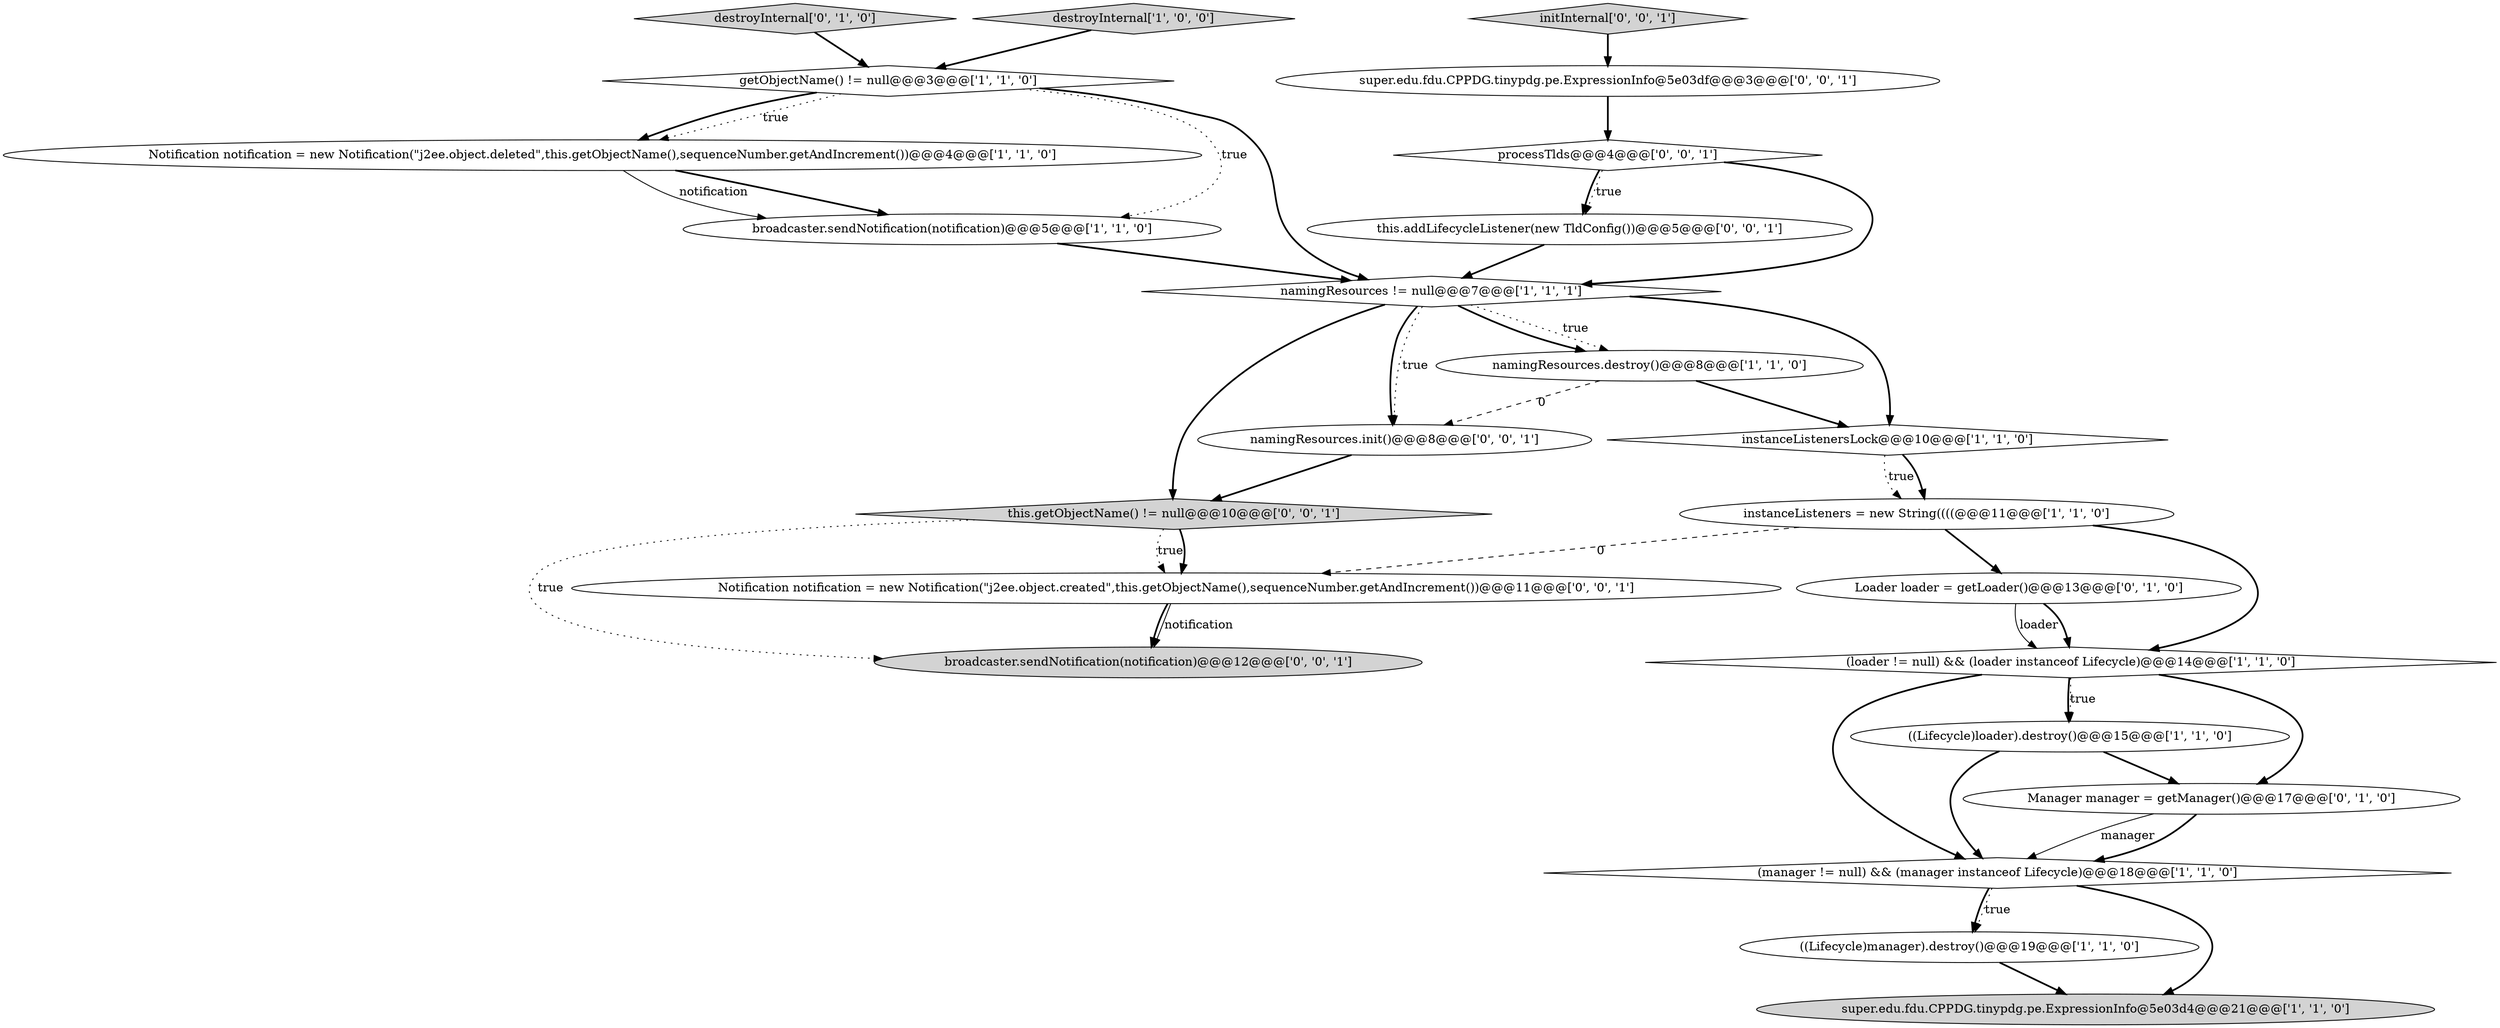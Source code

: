 digraph {
6 [style = filled, label = "namingResources != null@@@7@@@['1', '1', '1']", fillcolor = white, shape = diamond image = "AAA0AAABBB1BBB"];
10 [style = filled, label = "destroyInternal['1', '0', '0']", fillcolor = lightgray, shape = diamond image = "AAA0AAABBB1BBB"];
22 [style = filled, label = "broadcaster.sendNotification(notification)@@@12@@@['0', '0', '1']", fillcolor = lightgray, shape = ellipse image = "AAA0AAABBB3BBB"];
8 [style = filled, label = "getObjectName() != null@@@3@@@['1', '1', '0']", fillcolor = white, shape = diamond image = "AAA0AAABBB1BBB"];
14 [style = filled, label = "destroyInternal['0', '1', '0']", fillcolor = lightgray, shape = diamond image = "AAA0AAABBB2BBB"];
11 [style = filled, label = "Notification notification = new Notification(\"j2ee.object.deleted\",this.getObjectName(),sequenceNumber.getAndIncrement())@@@4@@@['1', '1', '0']", fillcolor = white, shape = ellipse image = "AAA0AAABBB1BBB"];
5 [style = filled, label = "((Lifecycle)manager).destroy()@@@19@@@['1', '1', '0']", fillcolor = white, shape = ellipse image = "AAA0AAABBB1BBB"];
18 [style = filled, label = "this.addLifecycleListener(new TldConfig())@@@5@@@['0', '0', '1']", fillcolor = white, shape = ellipse image = "AAA0AAABBB3BBB"];
2 [style = filled, label = "instanceListeners = new String((((@@@11@@@['1', '1', '0']", fillcolor = white, shape = ellipse image = "AAA0AAABBB1BBB"];
21 [style = filled, label = "this.getObjectName() != null@@@10@@@['0', '0', '1']", fillcolor = lightgray, shape = diamond image = "AAA0AAABBB3BBB"];
13 [style = filled, label = "Loader loader = getLoader()@@@13@@@['0', '1', '0']", fillcolor = white, shape = ellipse image = "AAA1AAABBB2BBB"];
0 [style = filled, label = "(manager != null) && (manager instanceof Lifecycle)@@@18@@@['1', '1', '0']", fillcolor = white, shape = diamond image = "AAA0AAABBB1BBB"];
1 [style = filled, label = "super.edu.fdu.CPPDG.tinypdg.pe.ExpressionInfo@5e03d4@@@21@@@['1', '1', '0']", fillcolor = lightgray, shape = ellipse image = "AAA0AAABBB1BBB"];
23 [style = filled, label = "Notification notification = new Notification(\"j2ee.object.created\",this.getObjectName(),sequenceNumber.getAndIncrement())@@@11@@@['0', '0', '1']", fillcolor = white, shape = ellipse image = "AAA0AAABBB3BBB"];
4 [style = filled, label = "((Lifecycle)loader).destroy()@@@15@@@['1', '1', '0']", fillcolor = white, shape = ellipse image = "AAA0AAABBB1BBB"];
15 [style = filled, label = "Manager manager = getManager()@@@17@@@['0', '1', '0']", fillcolor = white, shape = ellipse image = "AAA1AAABBB2BBB"];
9 [style = filled, label = "namingResources.destroy()@@@8@@@['1', '1', '0']", fillcolor = white, shape = ellipse image = "AAA0AAABBB1BBB"];
12 [style = filled, label = "(loader != null) && (loader instanceof Lifecycle)@@@14@@@['1', '1', '0']", fillcolor = white, shape = diamond image = "AAA0AAABBB1BBB"];
3 [style = filled, label = "broadcaster.sendNotification(notification)@@@5@@@['1', '1', '0']", fillcolor = white, shape = ellipse image = "AAA0AAABBB1BBB"];
20 [style = filled, label = "initInternal['0', '0', '1']", fillcolor = lightgray, shape = diamond image = "AAA0AAABBB3BBB"];
16 [style = filled, label = "namingResources.init()@@@8@@@['0', '0', '1']", fillcolor = white, shape = ellipse image = "AAA0AAABBB3BBB"];
17 [style = filled, label = "processTlds@@@4@@@['0', '0', '1']", fillcolor = white, shape = diamond image = "AAA0AAABBB3BBB"];
7 [style = filled, label = "instanceListenersLock@@@10@@@['1', '1', '0']", fillcolor = white, shape = diamond image = "AAA0AAABBB1BBB"];
19 [style = filled, label = "super.edu.fdu.CPPDG.tinypdg.pe.ExpressionInfo@5e03df@@@3@@@['0', '0', '1']", fillcolor = white, shape = ellipse image = "AAA0AAABBB3BBB"];
7->2 [style = dotted, label="true"];
17->18 [style = dotted, label="true"];
12->0 [style = bold, label=""];
11->3 [style = bold, label=""];
8->11 [style = dotted, label="true"];
6->16 [style = dotted, label="true"];
23->22 [style = bold, label=""];
17->18 [style = bold, label=""];
2->13 [style = bold, label=""];
12->15 [style = bold, label=""];
5->1 [style = bold, label=""];
12->4 [style = bold, label=""];
21->22 [style = dotted, label="true"];
10->8 [style = bold, label=""];
21->23 [style = dotted, label="true"];
8->6 [style = bold, label=""];
9->16 [style = dashed, label="0"];
15->0 [style = solid, label="manager"];
0->1 [style = bold, label=""];
11->3 [style = solid, label="notification"];
9->7 [style = bold, label=""];
20->19 [style = bold, label=""];
3->6 [style = bold, label=""];
0->5 [style = dotted, label="true"];
6->9 [style = bold, label=""];
6->16 [style = bold, label=""];
6->21 [style = bold, label=""];
8->11 [style = bold, label=""];
13->12 [style = solid, label="loader"];
13->12 [style = bold, label=""];
15->0 [style = bold, label=""];
16->21 [style = bold, label=""];
12->4 [style = dotted, label="true"];
17->6 [style = bold, label=""];
19->17 [style = bold, label=""];
14->8 [style = bold, label=""];
2->23 [style = dashed, label="0"];
6->9 [style = dotted, label="true"];
23->22 [style = solid, label="notification"];
8->3 [style = dotted, label="true"];
6->7 [style = bold, label=""];
0->5 [style = bold, label=""];
4->0 [style = bold, label=""];
4->15 [style = bold, label=""];
21->23 [style = bold, label=""];
18->6 [style = bold, label=""];
2->12 [style = bold, label=""];
7->2 [style = bold, label=""];
}
